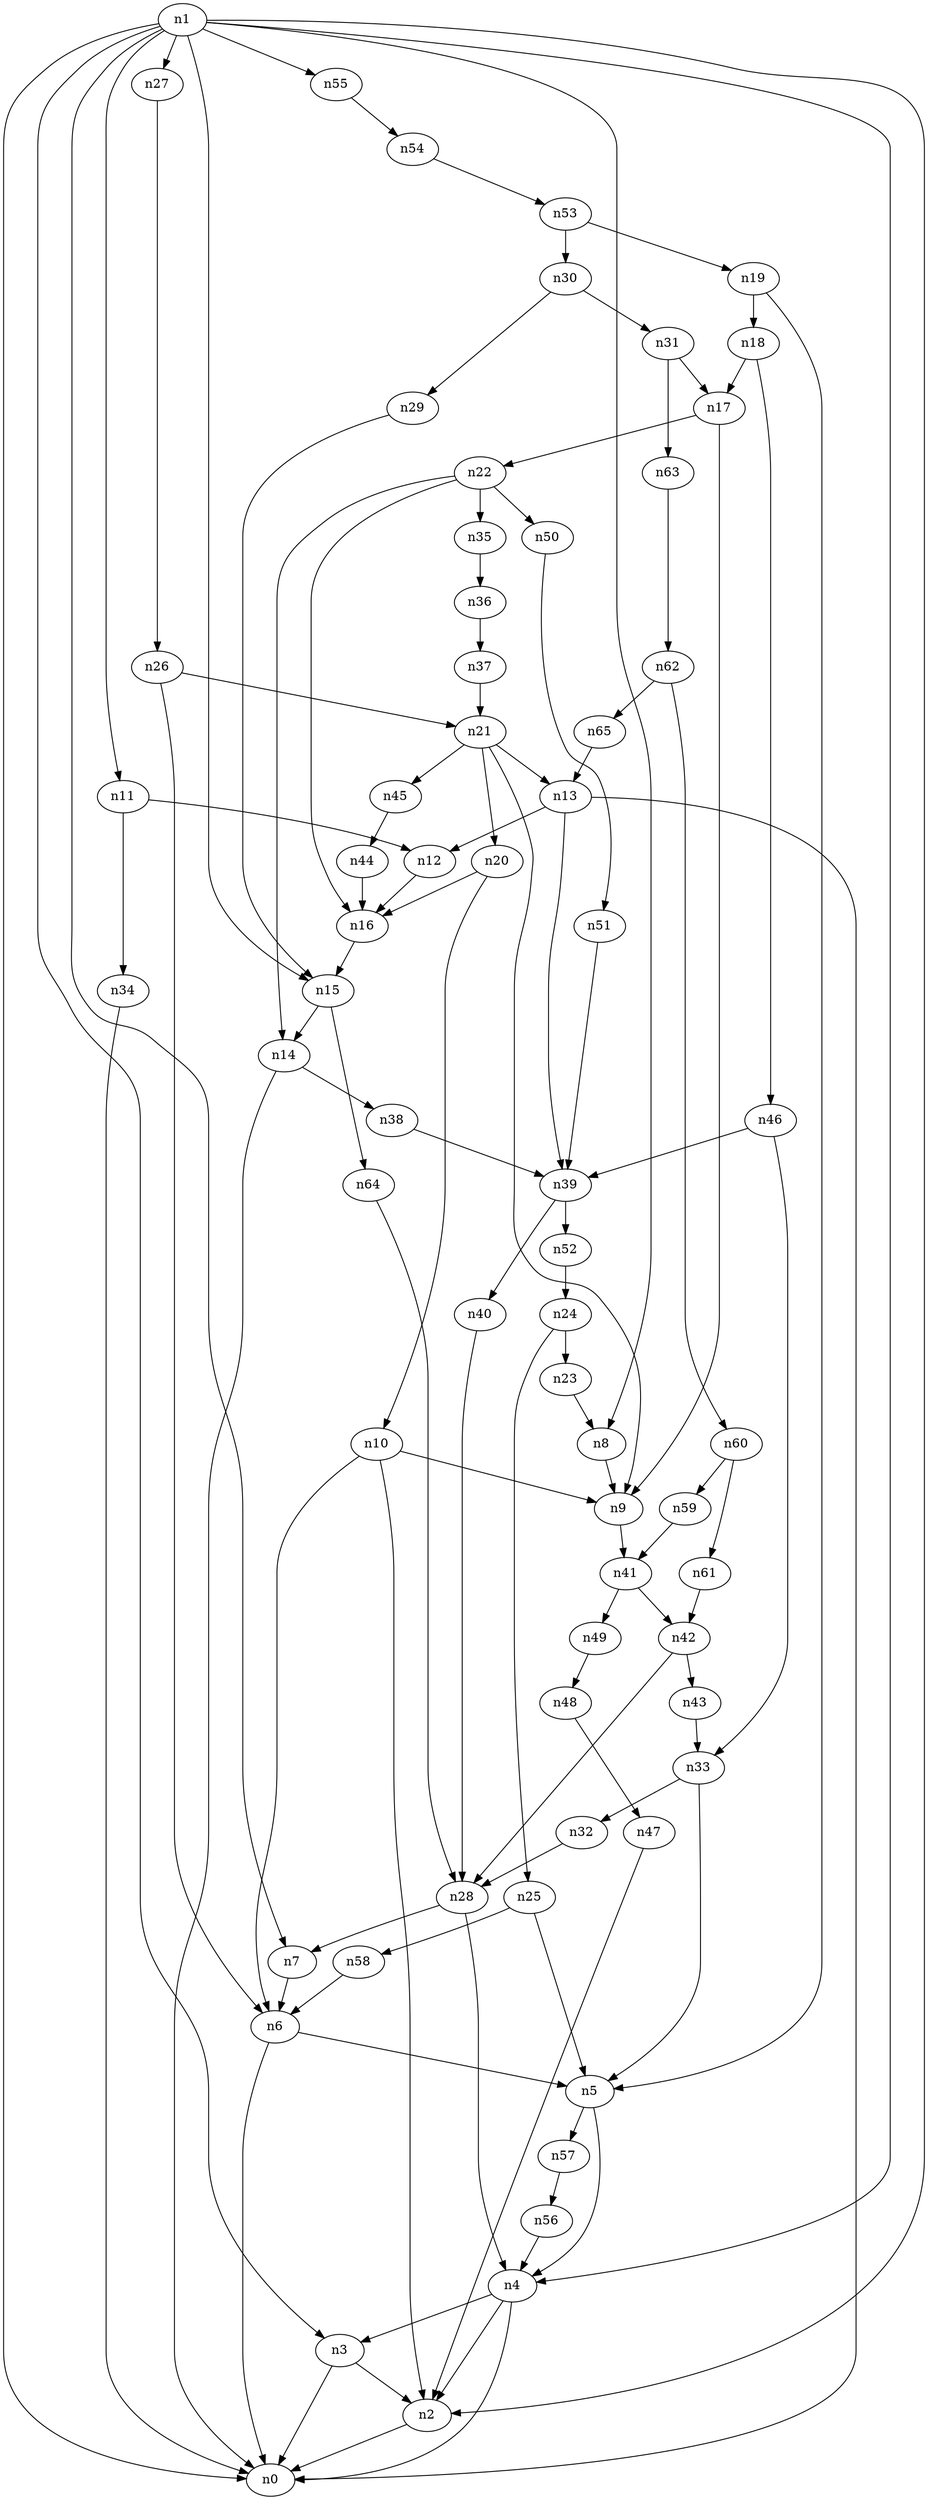 digraph G {
	n1 -> n0	 [_graphml_id=e0];
	n1 -> n2	 [_graphml_id=e1];
	n1 -> n3	 [_graphml_id=e6];
	n1 -> n4	 [_graphml_id=e9];
	n1 -> n7	 [_graphml_id=e13];
	n1 -> n8	 [_graphml_id=e15];
	n1 -> n11	 [_graphml_id=e19];
	n1 -> n15	 [_graphml_id=e25];
	n1 -> n27	 [_graphml_id=e45];
	n1 -> n55	 [_graphml_id=e91];
	n2 -> n0	 [_graphml_id=e5];
	n3 -> n0	 [_graphml_id=e8];
	n3 -> n2	 [_graphml_id=e2];
	n4 -> n0	 [_graphml_id=e4];
	n4 -> n2	 [_graphml_id=e7];
	n4 -> n3	 [_graphml_id=e3];
	n5 -> n4	 [_graphml_id=e10];
	n5 -> n57	 [_graphml_id=e94];
	n6 -> n0	 [_graphml_id=e12];
	n6 -> n5	 [_graphml_id=e11];
	n7 -> n6	 [_graphml_id=e14];
	n8 -> n9	 [_graphml_id=e16];
	n9 -> n41	 [_graphml_id=e68];
	n10 -> n2	 [_graphml_id=e28];
	n10 -> n6	 [_graphml_id=e18];
	n10 -> n9	 [_graphml_id=e17];
	n11 -> n12	 [_graphml_id=e20];
	n11 -> n34	 [_graphml_id=e55];
	n12 -> n16	 [_graphml_id=e27];
	n13 -> n0	 [_graphml_id=e22];
	n13 -> n12	 [_graphml_id=e21];
	n13 -> n39	 [_graphml_id=e64];
	n14 -> n0	 [_graphml_id=e23];
	n14 -> n38	 [_graphml_id=e62];
	n15 -> n14	 [_graphml_id=e24];
	n15 -> n64	 [_graphml_id=e105];
	n16 -> n15	 [_graphml_id=e26];
	n17 -> n9	 [_graphml_id=e29];
	n17 -> n22	 [_graphml_id=e36];
	n18 -> n17	 [_graphml_id=e30];
	n18 -> n46	 [_graphml_id=e76];
	n19 -> n5	 [_graphml_id=e32];
	n19 -> n18	 [_graphml_id=e31];
	n20 -> n10	 [_graphml_id=e38];
	n20 -> n16	 [_graphml_id=e33];
	n21 -> n9	 [_graphml_id=e35];
	n21 -> n13	 [_graphml_id=e57];
	n21 -> n20	 [_graphml_id=e34];
	n21 -> n45	 [_graphml_id=e74];
	n22 -> n14	 [_graphml_id=e37];
	n22 -> n16	 [_graphml_id=e67];
	n22 -> n35	 [_graphml_id=e58];
	n22 -> n50	 [_graphml_id=e82];
	n23 -> n8	 [_graphml_id=e39];
	n24 -> n23	 [_graphml_id=e40];
	n24 -> n25	 [_graphml_id=e41];
	n25 -> n5	 [_graphml_id=e42];
	n25 -> n58	 [_graphml_id=e95];
	n26 -> n6	 [_graphml_id=e43];
	n26 -> n21	 [_graphml_id=e77];
	n27 -> n26	 [_graphml_id=e44];
	n28 -> n4	 [_graphml_id=e47];
	n28 -> n7	 [_graphml_id=e46];
	n29 -> n15	 [_graphml_id=e48];
	n30 -> n29	 [_graphml_id=e49];
	n30 -> n31	 [_graphml_id=e50];
	n31 -> n17	 [_graphml_id=e51];
	n31 -> n63	 [_graphml_id=e104];
	n32 -> n28	 [_graphml_id=e52];
	n33 -> n5	 [_graphml_id=e54];
	n33 -> n32	 [_graphml_id=e53];
	n34 -> n0	 [_graphml_id=e56];
	n35 -> n36	 [_graphml_id=e59];
	n36 -> n37	 [_graphml_id=e60];
	n37 -> n21	 [_graphml_id=e61];
	n38 -> n39	 [_graphml_id=e63];
	n39 -> n40	 [_graphml_id=e65];
	n39 -> n52	 [_graphml_id=e85];
	n40 -> n28	 [_graphml_id=e66];
	n41 -> n42	 [_graphml_id=e69];
	n41 -> n49	 [_graphml_id=e81];
	n42 -> n28	 [_graphml_id=e87];
	n42 -> n43	 [_graphml_id=e70];
	n43 -> n33	 [_graphml_id=e71];
	n44 -> n16	 [_graphml_id=e72];
	n45 -> n44	 [_graphml_id=e73];
	n46 -> n33	 [_graphml_id=e97];
	n46 -> n39	 [_graphml_id=e75];
	n47 -> n2	 [_graphml_id=e78];
	n48 -> n47	 [_graphml_id=e79];
	n49 -> n48	 [_graphml_id=e80];
	n50 -> n51	 [_graphml_id=e83];
	n51 -> n39	 [_graphml_id=e84];
	n52 -> n24	 [_graphml_id=e86];
	n53 -> n19	 [_graphml_id=e88];
	n53 -> n30	 [_graphml_id=e107];
	n54 -> n53	 [_graphml_id=e89];
	n55 -> n54	 [_graphml_id=e90];
	n56 -> n4	 [_graphml_id=e92];
	n57 -> n56	 [_graphml_id=e93];
	n58 -> n6	 [_graphml_id=e96];
	n59 -> n41	 [_graphml_id=e98];
	n60 -> n59	 [_graphml_id=e99];
	n60 -> n61	 [_graphml_id=e100];
	n61 -> n42	 [_graphml_id=e101];
	n62 -> n60	 [_graphml_id=e102];
	n62 -> n65	 [_graphml_id=e109];
	n63 -> n62	 [_graphml_id=e103];
	n64 -> n28	 [_graphml_id=e106];
	n65 -> n13	 [_graphml_id=e108];
}
